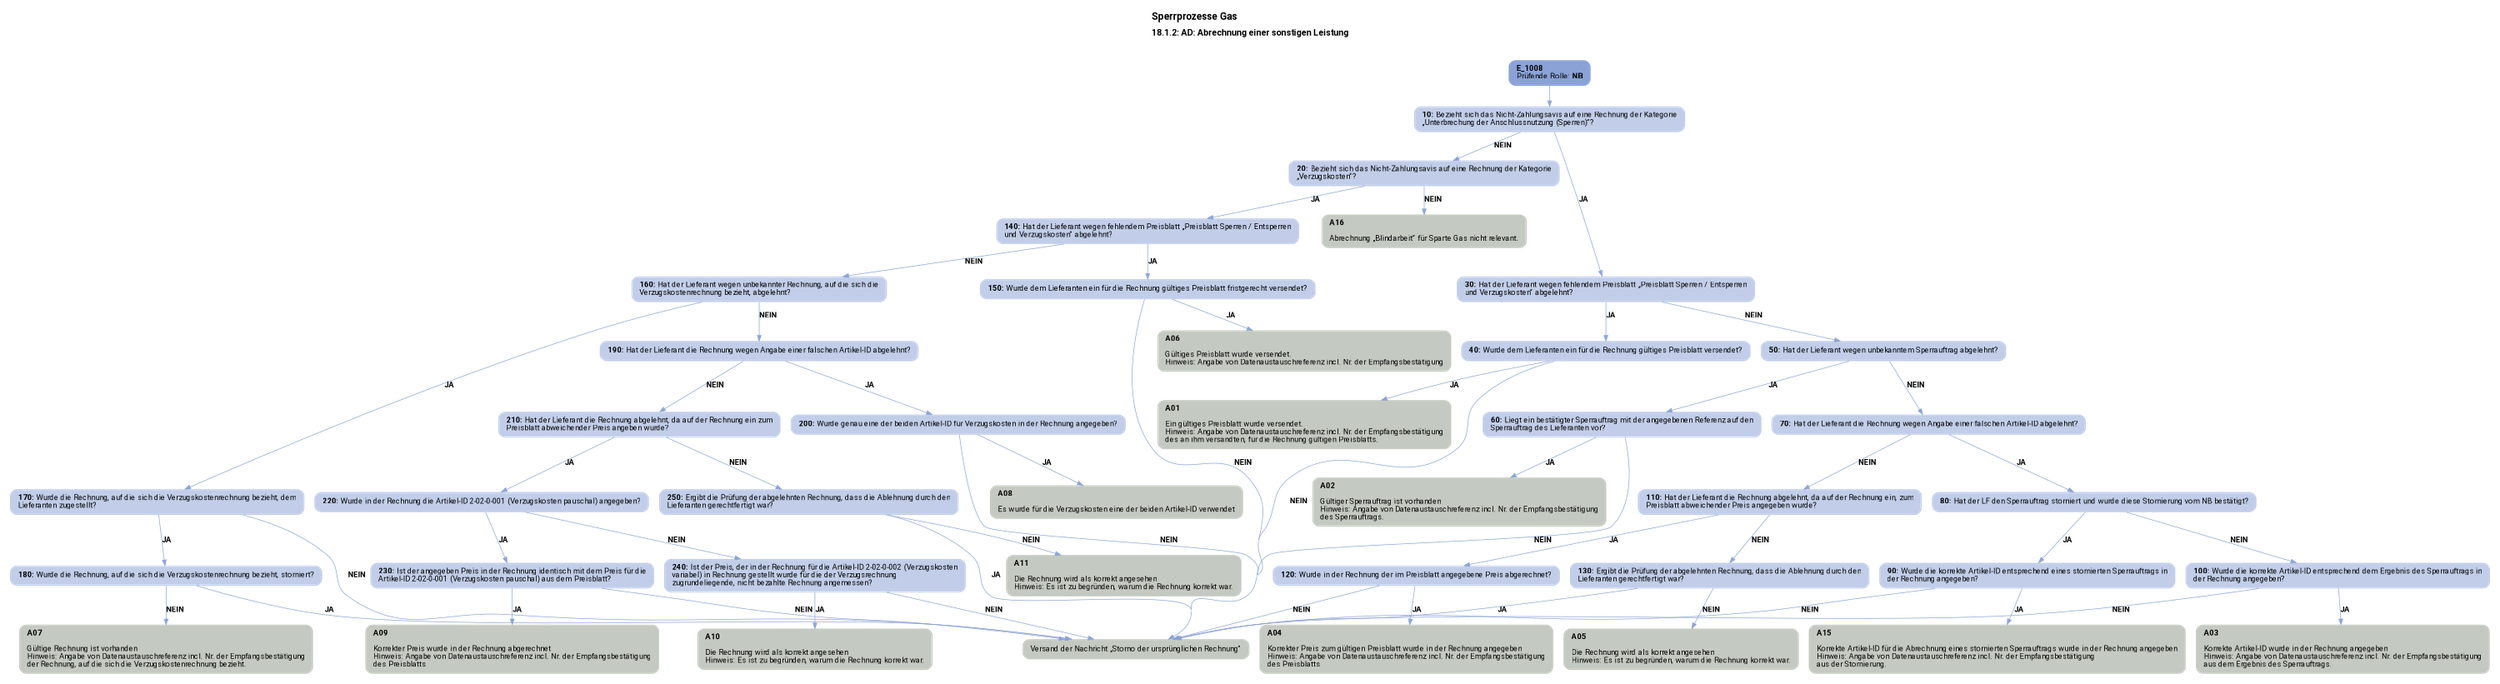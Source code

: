 digraph D {
    labelloc="t";
    label=<<B><FONT POINT-SIZE="18">Sperrprozesse Gas</FONT></B><BR align="left"/><BR/><B><FONT POINT-SIZE="16">18.1.2: AD: Abrechnung einer sonstigen Leistung</FONT></B><BR align="left"/><BR/><BR/><BR/>>;
    ratio="compress";
    concentrate=true;
    pack=true;
    rankdir=TB;
    packmode="array";
    size="20,20";
    fontsize=12;
    pad=0.25;
    "Start" [margin="0.2,0.12", shape=box, style="filled,rounded", penwidth=0.0, fillcolor="#8ba2d7", label=<<B>E_1008</B><BR align="left"/><FONT>Prüfende Rolle: <B>NB</B></FONT><BR align="center"/>>, fontname="Roboto, sans-serif"];
    "10" [margin="0.2,0.12", shape=box, style="filled,rounded", penwidth=0.0, fillcolor="#c2cee9", label=<<B>10: </B>Bezieht sich das Nicht-Zahlungsavis auf eine Rechnung der Kategorie<BR align="left"/>„Unterbrechung der Anschlussnutzung (Sperren)“?<BR align="left"/>>, fontname="Roboto, sans-serif"];
    "20" [margin="0.2,0.12", shape=box, style="filled,rounded", penwidth=0.0, fillcolor="#c2cee9", label=<<B>20: </B>Bezieht sich das Nicht-Zahlungsavis auf eine Rechnung der Kategorie<BR align="left"/>„Verzugskosten“?<BR align="left"/>>, fontname="Roboto, sans-serif"];
    "A16" [margin="0.2,0.12", shape=box, style="filled,rounded", penwidth=0.0, fillcolor="#c4cac1", label=<<B>A16</B><BR align="left"/><BR align="left"/><FONT>Abrechnung „Blindarbeit“ für Sparte Gas nicht relevant.<BR align="left"/></FONT>>, fontname="Roboto, sans-serif"];
    "30" [margin="0.2,0.12", shape=box, style="filled,rounded", penwidth=0.0, fillcolor="#c2cee9", label=<<B>30: </B>Hat der Lieferant wegen fehlendem Preisblatt „Preisblatt Sperren / Entsperren<BR align="left"/>und Verzugskosten“ abgelehnt?<BR align="left"/>>, fontname="Roboto, sans-serif"];
    "40" [margin="0.2,0.12", shape=box, style="filled,rounded", penwidth=0.0, fillcolor="#c2cee9", label=<<B>40: </B>Wurde dem Lieferanten ein für die Rechnung gültiges Preisblatt versendet?<BR align="left"/>>, fontname="Roboto, sans-serif"];
    "A01" [margin="0.2,0.12", shape=box, style="filled,rounded", penwidth=0.0, fillcolor="#c4cac1", label=<<B>A01</B><BR align="left"/><BR align="left"/><FONT>Ein gültiges Preisblatt wurde versendet.<BR align="left"/>Hinweis: Angabe von Datenaustauschreferenz incl. Nr. der Empfangsbestätigung<BR align="left"/>des an ihm versandten, für die Rechnung gültigen Preisblatts.<BR align="left"/></FONT>>, fontname="Roboto, sans-serif"];
    "Versand der Nachricht „Storno der ursprünglichen Rechnung“" [margin="0.2,0.12", shape=box, style="filled,rounded", penwidth=0.0, fillcolor="#c4cac1", label=<<FONT>Versand der Nachricht „Storno der ursprünglichen Rechnung“<BR align="left"/></FONT>>, fontname="Roboto, sans-serif"];
    "50" [margin="0.2,0.12", shape=box, style="filled,rounded", penwidth=0.0, fillcolor="#c2cee9", label=<<B>50: </B>Hat der Lieferant wegen unbekanntem Sperrauftrag abgelehnt?<BR align="left"/>>, fontname="Roboto, sans-serif"];
    "60" [margin="0.2,0.12", shape=box, style="filled,rounded", penwidth=0.0, fillcolor="#c2cee9", label=<<B>60: </B>Liegt ein bestätigter Sperrauftrag mit der angegebenen Referenz auf den<BR align="left"/>Sperrauftrag des Lieferanten vor?<BR align="left"/>>, fontname="Roboto, sans-serif"];
    "A02" [margin="0.2,0.12", shape=box, style="filled,rounded", penwidth=0.0, fillcolor="#c4cac1", label=<<B>A02</B><BR align="left"/><BR align="left"/><FONT>Gültiger Sperrauftrag ist vorhanden<BR align="left"/>Hinweis: Angabe von Datenaustauschreferenz incl. Nr. der Empfangsbestätigung<BR align="left"/>des Sperrauftrags.<BR align="left"/></FONT>>, fontname="Roboto, sans-serif"];
    "70" [margin="0.2,0.12", shape=box, style="filled,rounded", penwidth=0.0, fillcolor="#c2cee9", label=<<B>70: </B>Hat der Lieferant die Rechnung wegen Angabe einer falschen Artikel-ID abgelehnt?<BR align="left"/>>, fontname="Roboto, sans-serif"];
    "80" [margin="0.2,0.12", shape=box, style="filled,rounded", penwidth=0.0, fillcolor="#c2cee9", label=<<B>80: </B>Hat der LF den Sperrauftrag storniert und wurde diese Stornierung vom NB bestätigt?<BR align="left"/>>, fontname="Roboto, sans-serif"];
    "90" [margin="0.2,0.12", shape=box, style="filled,rounded", penwidth=0.0, fillcolor="#c2cee9", label=<<B>90: </B>Wurde die korrekte Artikel-ID entsprechend eines stornierten Sperrauftrags in<BR align="left"/>der Rechnung angegeben?<BR align="left"/>>, fontname="Roboto, sans-serif"];
    "A15" [margin="0.2,0.12", shape=box, style="filled,rounded", penwidth=0.0, fillcolor="#c4cac1", label=<<B>A15</B><BR align="left"/><BR align="left"/><FONT>Korrekte Artikel-ID für die Abrechnung eines stornierten Sperrauftrags wurde in der Rechnung angegeben<BR align="left"/>Hinweis: Angabe von Datenaustauschreferenz incl. Nr. der Empfangsbestätigung<BR align="left"/>aus der Stornierung.<BR align="left"/></FONT>>, fontname="Roboto, sans-serif"];
    "100" [margin="0.2,0.12", shape=box, style="filled,rounded", penwidth=0.0, fillcolor="#c2cee9", label=<<B>100: </B>Wurde die korrekte Artikel-ID entsprechend dem Ergebnis des Sperrauftrags in<BR align="left"/>der Rechnung angegeben?<BR align="left"/>>, fontname="Roboto, sans-serif"];
    "A03" [margin="0.2,0.12", shape=box, style="filled,rounded", penwidth=0.0, fillcolor="#c4cac1", label=<<B>A03</B><BR align="left"/><BR align="left"/><FONT>Korrekte Artikel-ID wurde in der Rechnung angegeben<BR align="left"/>Hinweis: Angabe von Datenaustauschreferenz incl. Nr. der Empfangsbestätigung<BR align="left"/>aus dem Ergebnis des Sperrauftrags.<BR align="left"/></FONT>>, fontname="Roboto, sans-serif"];
    "110" [margin="0.2,0.12", shape=box, style="filled,rounded", penwidth=0.0, fillcolor="#c2cee9", label=<<B>110: </B>Hat der Lieferant die Rechnung abgelehnt, da auf der Rechnung ein, zum<BR align="left"/>Preisblatt abweichender Preis angegeben wurde?<BR align="left"/>>, fontname="Roboto, sans-serif"];
    "120" [margin="0.2,0.12", shape=box, style="filled,rounded", penwidth=0.0, fillcolor="#c2cee9", label=<<B>120: </B>Wurde in der Rechnung der im Preisblatt angegebene Preis abgerechnet?<BR align="left"/>>, fontname="Roboto, sans-serif"];
    "A04" [margin="0.2,0.12", shape=box, style="filled,rounded", penwidth=0.0, fillcolor="#c4cac1", label=<<B>A04</B><BR align="left"/><BR align="left"/><FONT>Korrekter Preis zum gültigen Preisblatt wurde in der Rechnung angegeben<BR align="left"/>Hinweis: Angabe von Datenaustauschreferenz incl. Nr. der Empfangsbestätigung<BR align="left"/>des Preisblatts<BR align="left"/></FONT>>, fontname="Roboto, sans-serif"];
    "130" [margin="0.2,0.12", shape=box, style="filled,rounded", penwidth=0.0, fillcolor="#c2cee9", label=<<B>130: </B>Ergibt die Prüfung der abgelehnten Rechnung, dass die Ablehnung durch den<BR align="left"/>Lieferanten gerechtfertigt war?<BR align="left"/>>, fontname="Roboto, sans-serif"];
    "A05" [margin="0.2,0.12", shape=box, style="filled,rounded", penwidth=0.0, fillcolor="#c4cac1", label=<<B>A05</B><BR align="left"/><BR align="left"/><FONT>Die Rechnung wird als korrekt angesehen<BR align="left"/>Hinweis: Es ist zu begründen, warum die Rechnung korrekt war.<BR align="left"/></FONT>>, fontname="Roboto, sans-serif"];
    "140" [margin="0.2,0.12", shape=box, style="filled,rounded", penwidth=0.0, fillcolor="#c2cee9", label=<<B>140: </B>Hat der Lieferant wegen fehlendem Preisblatt „Preisblatt Sperren / Entsperren<BR align="left"/>und Verzugskosten“ abgelehnt?<BR align="left"/>>, fontname="Roboto, sans-serif"];
    "150" [margin="0.2,0.12", shape=box, style="filled,rounded", penwidth=0.0, fillcolor="#c2cee9", label=<<B>150: </B>Wurde dem Lieferanten ein für die Rechnung gültiges Preisblatt fristgerecht versendet?<BR align="left"/>>, fontname="Roboto, sans-serif"];
    "A06" [margin="0.2,0.12", shape=box, style="filled,rounded", penwidth=0.0, fillcolor="#c4cac1", label=<<B>A06</B><BR align="left"/><BR align="left"/><FONT>Gültiges Preisblatt wurde versendet.<BR align="left"/>Hinweis: Angabe von Datenaustauschreferenz incl. Nr. der Empfangsbestätigung<BR align="left"/></FONT>>, fontname="Roboto, sans-serif"];
    "160" [margin="0.2,0.12", shape=box, style="filled,rounded", penwidth=0.0, fillcolor="#c2cee9", label=<<B>160: </B>Hat der Lieferant wegen unbekannter Rechnung, auf die sich die<BR align="left"/>Verzugskostenrechnung bezieht, abgelehnt?<BR align="left"/>>, fontname="Roboto, sans-serif"];
    "170" [margin="0.2,0.12", shape=box, style="filled,rounded", penwidth=0.0, fillcolor="#c2cee9", label=<<B>170: </B>Wurde die Rechnung, auf die sich die Verzugskostenrechnung bezieht, dem<BR align="left"/>Lieferanten zugestellt?<BR align="left"/>>, fontname="Roboto, sans-serif"];
    "180" [margin="0.2,0.12", shape=box, style="filled,rounded", penwidth=0.0, fillcolor="#c2cee9", label=<<B>180: </B>Wurde die Rechnung, auf die sich die Verzugskostenrechnung bezieht, storniert?<BR align="left"/>>, fontname="Roboto, sans-serif"];
    "A07" [margin="0.2,0.12", shape=box, style="filled,rounded", penwidth=0.0, fillcolor="#c4cac1", label=<<B>A07</B><BR align="left"/><BR align="left"/><FONT>Gültige Rechnung ist vorhanden<BR align="left"/>Hinweis: Angabe von Datenaustauschreferenz incl. Nr. der Empfangsbestätigung<BR align="left"/>der Rechnung, auf die sich die Verzugskostenrechnung bezieht.<BR align="left"/></FONT>>, fontname="Roboto, sans-serif"];
    "190" [margin="0.2,0.12", shape=box, style="filled,rounded", penwidth=0.0, fillcolor="#c2cee9", label=<<B>190: </B>Hat der Lieferant die Rechnung wegen Angabe einer falschen Artikel-ID abgelehnt?<BR align="left"/>>, fontname="Roboto, sans-serif"];
    "200" [margin="0.2,0.12", shape=box, style="filled,rounded", penwidth=0.0, fillcolor="#c2cee9", label=<<B>200: </B>Wurde genau eine der beiden Artikel-ID für Verzugskosten in der Rechnung angegeben?<BR align="left"/>>, fontname="Roboto, sans-serif"];
    "A08" [margin="0.2,0.12", shape=box, style="filled,rounded", penwidth=0.0, fillcolor="#c4cac1", label=<<B>A08</B><BR align="left"/><BR align="left"/><FONT>Es wurde für die Verzugskosten eine der beiden Artikel-ID verwendet<BR align="left"/></FONT>>, fontname="Roboto, sans-serif"];
    "210" [margin="0.2,0.12", shape=box, style="filled,rounded", penwidth=0.0, fillcolor="#c2cee9", label=<<B>210: </B>Hat der Lieferant die Rechnung abgelehnt, da auf der Rechnung ein zum<BR align="left"/>Preisblatt abweichender Preis angeben wurde?<BR align="left"/>>, fontname="Roboto, sans-serif"];
    "220" [margin="0.2,0.12", shape=box, style="filled,rounded", penwidth=0.0, fillcolor="#c2cee9", label=<<B>220: </B>Wurde in der Rechnung die Artikel-ID 2-02-0-001 (Verzugskosten pauschal) angegeben?<BR align="left"/>>, fontname="Roboto, sans-serif"];
    "230" [margin="0.2,0.12", shape=box, style="filled,rounded", penwidth=0.0, fillcolor="#c2cee9", label=<<B>230: </B>Ist der angegeben Preis in der Rechnung identisch mit dem Preis für die<BR align="left"/>Artikel-ID 2-02-0-001 (Verzugskosten pauschal) aus dem Preisblatt?<BR align="left"/>>, fontname="Roboto, sans-serif"];
    "A09" [margin="0.2,0.12", shape=box, style="filled,rounded", penwidth=0.0, fillcolor="#c4cac1", label=<<B>A09</B><BR align="left"/><BR align="left"/><FONT>Korrekter Preis wurde in der Rechnung abgerechnet<BR align="left"/>Hinweis: Angabe von Datenaustauschreferenz incl. Nr. der Empfangsbestätigung<BR align="left"/>des Preisblatts<BR align="left"/></FONT>>, fontname="Roboto, sans-serif"];
    "240" [margin="0.2,0.12", shape=box, style="filled,rounded", penwidth=0.0, fillcolor="#c2cee9", label=<<B>240: </B>Ist der Preis, der in der Rechnung für die Artikel-ID 2-02-0-002 (Verzugskosten<BR align="left"/>variabel) in Rechnung gestellt wurde für die der Verzugsrechnung<BR align="left"/>zugrundeliegende, nicht bezahlte Rechnung angemessen?<BR align="left"/>>, fontname="Roboto, sans-serif"];
    "A10" [margin="0.2,0.12", shape=box, style="filled,rounded", penwidth=0.0, fillcolor="#c4cac1", label=<<B>A10</B><BR align="left"/><BR align="left"/><FONT>Die Rechnung wird als korrekt angesehen<BR align="left"/>Hinweis: Es ist zu begründen, warum die Rechnung korrekt war.<BR align="left"/></FONT>>, fontname="Roboto, sans-serif"];
    "250" [margin="0.2,0.12", shape=box, style="filled,rounded", penwidth=0.0, fillcolor="#c2cee9", label=<<B>250: </B>Ergibt die Prüfung der abgelehnten Rechnung, dass die Ablehnung durch den<BR align="left"/>Lieferanten gerechtfertigt war?<BR align="left"/>>, fontname="Roboto, sans-serif"];
    "A11" [margin="0.2,0.12", shape=box, style="filled,rounded", penwidth=0.0, fillcolor="#c4cac1", label=<<B>A11</B><BR align="left"/><BR align="left"/><FONT>Die Rechnung wird als korrekt angesehen<BR align="left"/>Hinweis: Es ist zu begründen, warum die Rechnung korrekt war.<BR align="left"/></FONT>>, fontname="Roboto, sans-serif"];

    "Start" -> "10" [color="#88a0d6"];
    "10" -> "30" [label=<<B>JA</B>>, color="#88a0d6", fontname="Roboto, sans-serif"];
    "10" -> "20" [label=<<B>NEIN</B>>, color="#88a0d6", fontname="Roboto, sans-serif"];
    "20" -> "140" [label=<<B>JA</B>>, color="#88a0d6", fontname="Roboto, sans-serif"];
    "20" -> "A16" [label=<<B>NEIN</B>>, color="#88a0d6", fontname="Roboto, sans-serif"];
    "30" -> "40" [label=<<B>JA</B>>, color="#88a0d6", fontname="Roboto, sans-serif"];
    "30" -> "50" [label=<<B>NEIN</B>>, color="#88a0d6", fontname="Roboto, sans-serif"];
    "40" -> "A01" [label=<<B>JA</B>>, color="#88a0d6", fontname="Roboto, sans-serif"];
    "40" -> "Versand der Nachricht „Storno der ursprünglichen Rechnung“" [label=<<B>NEIN</B>>, color="#88a0d6", fontname="Roboto, sans-serif"];
    "50" -> "60" [label=<<B>JA</B>>, color="#88a0d6", fontname="Roboto, sans-serif"];
    "50" -> "70" [label=<<B>NEIN</B>>, color="#88a0d6", fontname="Roboto, sans-serif"];
    "60" -> "A02" [label=<<B>JA</B>>, color="#88a0d6", fontname="Roboto, sans-serif"];
    "60" -> "Versand der Nachricht „Storno der ursprünglichen Rechnung“" [label=<<B>NEIN</B>>, color="#88a0d6", fontname="Roboto, sans-serif"];
    "70" -> "80" [label=<<B>JA</B>>, color="#88a0d6", fontname="Roboto, sans-serif"];
    "70" -> "110" [label=<<B>NEIN</B>>, color="#88a0d6", fontname="Roboto, sans-serif"];
    "80" -> "90" [label=<<B>JA</B>>, color="#88a0d6", fontname="Roboto, sans-serif"];
    "80" -> "100" [label=<<B>NEIN</B>>, color="#88a0d6", fontname="Roboto, sans-serif"];
    "90" -> "A15" [label=<<B>JA</B>>, color="#88a0d6", fontname="Roboto, sans-serif"];
    "90" -> "Versand der Nachricht „Storno der ursprünglichen Rechnung“" [label=<<B>NEIN</B>>, color="#88a0d6", fontname="Roboto, sans-serif"];
    "100" -> "A03" [label=<<B>JA</B>>, color="#88a0d6", fontname="Roboto, sans-serif"];
    "100" -> "Versand der Nachricht „Storno der ursprünglichen Rechnung“" [label=<<B>NEIN</B>>, color="#88a0d6", fontname="Roboto, sans-serif"];
    "110" -> "120" [label=<<B>JA</B>>, color="#88a0d6", fontname="Roboto, sans-serif"];
    "110" -> "130" [label=<<B>NEIN</B>>, color="#88a0d6", fontname="Roboto, sans-serif"];
    "120" -> "A04" [label=<<B>JA</B>>, color="#88a0d6", fontname="Roboto, sans-serif"];
    "120" -> "Versand der Nachricht „Storno der ursprünglichen Rechnung“" [label=<<B>NEIN</B>>, color="#88a0d6", fontname="Roboto, sans-serif"];
    "130" -> "A05" [label=<<B>NEIN</B>>, color="#88a0d6", fontname="Roboto, sans-serif"];
    "130" -> "Versand der Nachricht „Storno der ursprünglichen Rechnung“" [label=<<B>JA</B>>, color="#88a0d6", fontname="Roboto, sans-serif"];
    "140" -> "150" [label=<<B>JA</B>>, color="#88a0d6", fontname="Roboto, sans-serif"];
    "140" -> "160" [label=<<B>NEIN</B>>, color="#88a0d6", fontname="Roboto, sans-serif"];
    "150" -> "A06" [label=<<B>JA</B>>, color="#88a0d6", fontname="Roboto, sans-serif"];
    "150" -> "Versand der Nachricht „Storno der ursprünglichen Rechnung“" [label=<<B>NEIN</B>>, color="#88a0d6", fontname="Roboto, sans-serif"];
    "160" -> "170" [label=<<B>JA</B>>, color="#88a0d6", fontname="Roboto, sans-serif"];
    "160" -> "190" [label=<<B>NEIN</B>>, color="#88a0d6", fontname="Roboto, sans-serif"];
    "170" -> "180" [label=<<B>JA</B>>, color="#88a0d6", fontname="Roboto, sans-serif"];
    "170" -> "Versand der Nachricht „Storno der ursprünglichen Rechnung“" [label=<<B>NEIN</B>>, color="#88a0d6", fontname="Roboto, sans-serif"];
    "180" -> "A07" [label=<<B>NEIN</B>>, color="#88a0d6", fontname="Roboto, sans-serif"];
    "180" -> "Versand der Nachricht „Storno der ursprünglichen Rechnung“" [label=<<B>JA</B>>, color="#88a0d6", fontname="Roboto, sans-serif"];
    "190" -> "200" [label=<<B>JA</B>>, color="#88a0d6", fontname="Roboto, sans-serif"];
    "190" -> "210" [label=<<B>NEIN</B>>, color="#88a0d6", fontname="Roboto, sans-serif"];
    "200" -> "A08" [label=<<B>JA</B>>, color="#88a0d6", fontname="Roboto, sans-serif"];
    "200" -> "Versand der Nachricht „Storno der ursprünglichen Rechnung“" [label=<<B>NEIN</B>>, color="#88a0d6", fontname="Roboto, sans-serif"];
    "210" -> "220" [label=<<B>JA</B>>, color="#88a0d6", fontname="Roboto, sans-serif"];
    "210" -> "250" [label=<<B>NEIN</B>>, color="#88a0d6", fontname="Roboto, sans-serif"];
    "220" -> "230" [label=<<B>JA</B>>, color="#88a0d6", fontname="Roboto, sans-serif"];
    "220" -> "240" [label=<<B>NEIN</B>>, color="#88a0d6", fontname="Roboto, sans-serif"];
    "230" -> "A09" [label=<<B>JA</B>>, color="#88a0d6", fontname="Roboto, sans-serif"];
    "230" -> "Versand der Nachricht „Storno der ursprünglichen Rechnung“" [label=<<B>NEIN</B>>, color="#88a0d6", fontname="Roboto, sans-serif"];
    "240" -> "A10" [label=<<B>JA</B>>, color="#88a0d6", fontname="Roboto, sans-serif"];
    "240" -> "Versand der Nachricht „Storno der ursprünglichen Rechnung“" [label=<<B>NEIN</B>>, color="#88a0d6", fontname="Roboto, sans-serif"];
    "250" -> "A11" [label=<<B>NEIN</B>>, color="#88a0d6", fontname="Roboto, sans-serif"];
    "250" -> "Versand der Nachricht „Storno der ursprünglichen Rechnung“" [label=<<B>JA</B>>, color="#88a0d6", fontname="Roboto, sans-serif"];

    bgcolor="transparent";
fontname="Roboto, sans-serif";
}